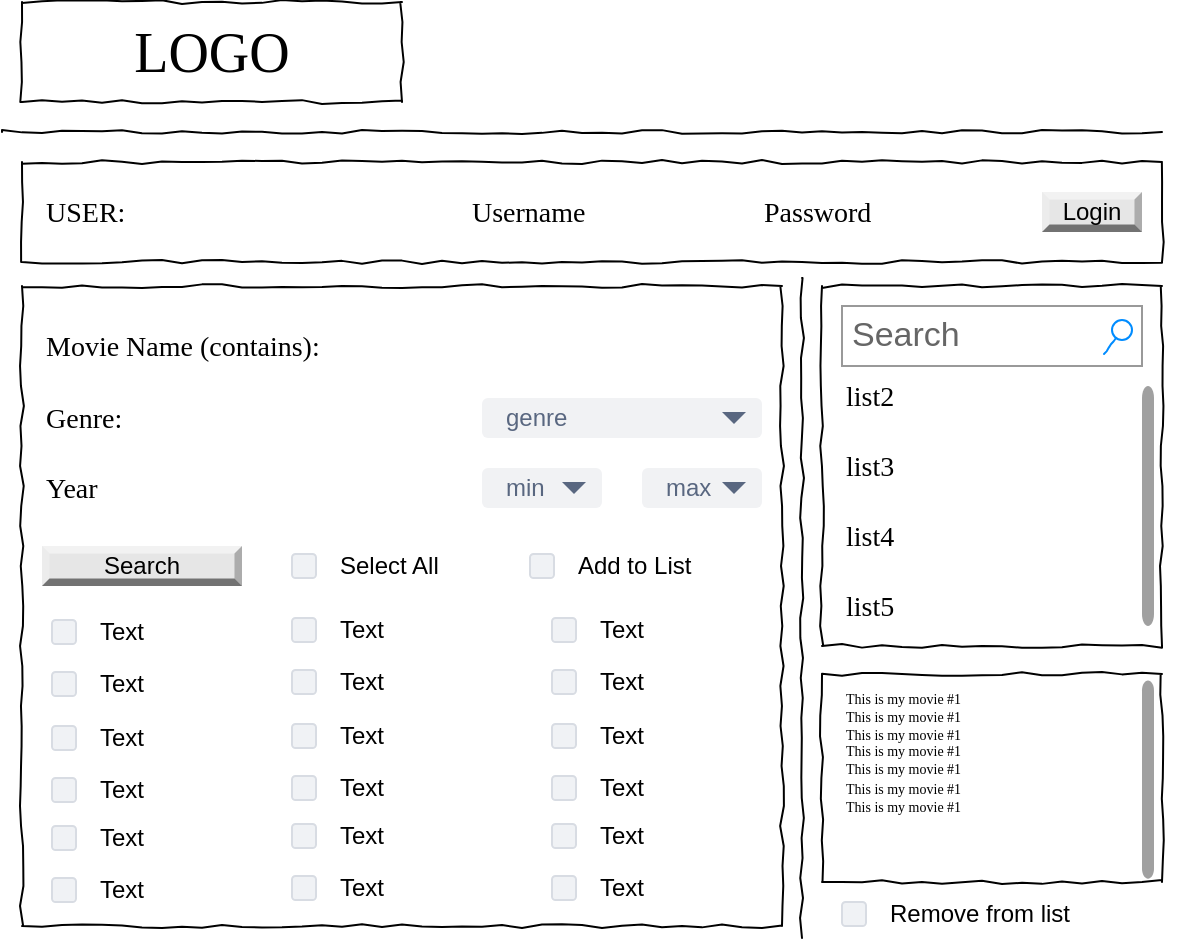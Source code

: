 <mxfile version="23.0.2" type="device">
  <diagram name="Page-1" id="03018318-947c-dd8e-b7a3-06fadd420f32">
    <mxGraphModel dx="749" dy="554" grid="1" gridSize="10" guides="1" tooltips="1" connect="1" arrows="1" fold="1" page="1" pageScale="1" pageWidth="1100" pageHeight="850" background="none" math="0" shadow="0">
      <root>
        <mxCell id="0" />
        <mxCell id="1" parent="0" />
        <mxCell id="677b7b8949515195-25" value="" style="whiteSpace=wrap;html=1;rounded=0;shadow=0;labelBackgroundColor=none;strokeWidth=1;fillColor=none;fontFamily=Verdana;fontSize=12;align=center;comic=1;" parent="1" vertex="1">
          <mxGeometry x="430" y="222" width="170" height="180" as="geometry" />
        </mxCell>
        <mxCell id="38NdVl5GKKfloUM8Nf8s-15" value="list5" style="text;html=1;points=[];align=left;verticalAlign=top;spacingTop=-4;fontSize=14;fontFamily=Verdana" vertex="1" parent="1">
          <mxGeometry x="440" y="372" width="170" height="20" as="geometry" />
        </mxCell>
        <mxCell id="677b7b8949515195-2" value="LOGO" style="whiteSpace=wrap;html=1;rounded=0;shadow=0;labelBackgroundColor=none;strokeWidth=1;fontFamily=Verdana;fontSize=28;align=center;comic=1;" parent="1" vertex="1">
          <mxGeometry x="30" y="80" width="190" height="50" as="geometry" />
        </mxCell>
        <mxCell id="677b7b8949515195-3" value="Search" style="strokeWidth=1;shadow=0;dashed=0;align=center;html=1;shape=mxgraph.mockup.forms.searchBox;strokeColor=#999999;mainText=;strokeColor2=#008cff;fontColor=#666666;fontSize=17;align=left;spacingLeft=3;rounded=0;labelBackgroundColor=none;comic=1;" parent="1" vertex="1">
          <mxGeometry x="440" y="232" width="150" height="30" as="geometry" />
        </mxCell>
        <mxCell id="677b7b8949515195-8" value="" style="whiteSpace=wrap;html=1;rounded=0;shadow=0;labelBackgroundColor=none;strokeWidth=1;fillColor=none;fontFamily=Verdana;fontSize=12;align=center;comic=1;" parent="1" vertex="1">
          <mxGeometry x="30" y="222" width="380" height="320" as="geometry" />
        </mxCell>
        <mxCell id="677b7b8949515195-9" value="" style="line;strokeWidth=1;html=1;rounded=0;shadow=0;labelBackgroundColor=none;fillColor=none;fontFamily=Verdana;fontSize=14;fontColor=#000000;align=center;comic=1;" parent="1" vertex="1">
          <mxGeometry x="20" y="140" width="580" height="10" as="geometry" />
        </mxCell>
        <mxCell id="677b7b8949515195-10" value="" style="whiteSpace=wrap;html=1;rounded=0;shadow=0;labelBackgroundColor=none;strokeWidth=1;fillColor=none;fontFamily=Verdana;fontSize=12;align=center;comic=1;" parent="1" vertex="1">
          <mxGeometry x="30" y="160" width="570" height="50" as="geometry" />
        </mxCell>
        <mxCell id="677b7b8949515195-11" value="USER:" style="text;html=1;points=[];align=left;verticalAlign=top;spacingTop=-4;fontSize=14;fontFamily=Verdana" parent="1" vertex="1">
          <mxGeometry x="40" y="175" width="60" height="20" as="geometry" />
        </mxCell>
        <mxCell id="677b7b8949515195-12" value="Username" style="text;html=1;points=[];align=left;verticalAlign=top;spacingTop=-4;fontSize=14;fontFamily=Verdana" parent="1" vertex="1">
          <mxGeometry x="253" y="175" width="60" height="20" as="geometry" />
        </mxCell>
        <mxCell id="677b7b8949515195-13" value="Password" style="text;html=1;points=[];align=left;verticalAlign=top;spacingTop=-4;fontSize=14;fontFamily=Verdana" parent="1" vertex="1">
          <mxGeometry x="399" y="175" width="60" height="20" as="geometry" />
        </mxCell>
        <mxCell id="677b7b8949515195-27" value="Movie Name (contains):" style="text;html=1;points=[];align=left;verticalAlign=top;spacingTop=-4;fontSize=14;fontFamily=Verdana" parent="1" vertex="1">
          <mxGeometry x="40" y="242" width="170" height="20" as="geometry" />
        </mxCell>
        <mxCell id="677b7b8949515195-28" value="Genre:&amp;nbsp;" style="text;html=1;points=[];align=left;verticalAlign=top;spacingTop=-4;fontSize=14;fontFamily=Verdana" parent="1" vertex="1">
          <mxGeometry x="40" y="278" width="170" height="20" as="geometry" />
        </mxCell>
        <mxCell id="677b7b8949515195-29" value="Year" style="text;html=1;points=[];align=left;verticalAlign=top;spacingTop=-4;fontSize=14;fontFamily=Verdana" parent="1" vertex="1">
          <mxGeometry x="40" y="313" width="170" height="20" as="geometry" />
        </mxCell>
        <mxCell id="38NdVl5GKKfloUM8Nf8s-2" value="genre" style="rounded=1;fillColor=#F1F2F4;strokeColor=none;html=1;whiteSpace=wrap;fontColor=#596780;align=left;fontSize=12;spacingLeft=10;sketch=0;" vertex="1" parent="1">
          <mxGeometry x="260" y="278" width="140" height="20" as="geometry" />
        </mxCell>
        <mxCell id="38NdVl5GKKfloUM8Nf8s-3" value="" style="shape=triangle;direction=south;fillColor=#596780;strokeColor=none;html=1;sketch=0;" vertex="1" parent="38NdVl5GKKfloUM8Nf8s-2">
          <mxGeometry x="1" y="0.5" width="12" height="6" relative="1" as="geometry">
            <mxPoint x="-20" y="-3" as="offset" />
          </mxGeometry>
        </mxCell>
        <mxCell id="38NdVl5GKKfloUM8Nf8s-5" value="min" style="rounded=1;fillColor=#F1F2F4;strokeColor=none;html=1;whiteSpace=wrap;fontColor=#596780;align=left;fontSize=12;spacingLeft=10;sketch=0;" vertex="1" parent="1">
          <mxGeometry x="260" y="313" width="60" height="20" as="geometry" />
        </mxCell>
        <mxCell id="38NdVl5GKKfloUM8Nf8s-6" value="" style="shape=triangle;direction=south;fillColor=#596780;strokeColor=none;html=1;sketch=0;" vertex="1" parent="38NdVl5GKKfloUM8Nf8s-5">
          <mxGeometry x="1" y="0.5" width="12" height="6" relative="1" as="geometry">
            <mxPoint x="-20" y="-3" as="offset" />
          </mxGeometry>
        </mxCell>
        <mxCell id="38NdVl5GKKfloUM8Nf8s-7" value="max" style="rounded=1;fillColor=#F1F2F4;strokeColor=none;html=1;whiteSpace=wrap;fontColor=#596780;align=left;fontSize=12;spacingLeft=10;sketch=0;" vertex="1" parent="1">
          <mxGeometry x="340" y="313" width="60" height="20" as="geometry" />
        </mxCell>
        <mxCell id="38NdVl5GKKfloUM8Nf8s-8" value="" style="shape=triangle;direction=south;fillColor=#596780;strokeColor=none;html=1;sketch=0;" vertex="1" parent="38NdVl5GKKfloUM8Nf8s-7">
          <mxGeometry x="1" y="0.5" width="12" height="6" relative="1" as="geometry">
            <mxPoint x="-20" y="-3" as="offset" />
          </mxGeometry>
        </mxCell>
        <mxCell id="38NdVl5GKKfloUM8Nf8s-9" value="" style="html=1;verticalLabelPosition=bottom;labelBackgroundColor=#ffffff;verticalAlign=top;shadow=0;dashed=0;strokeWidth=2;shape=mxgraph.ios7.misc.scroll_(vertical);fillColor=#a0a0a0;" vertex="1" parent="1">
          <mxGeometry x="590" y="272" width="6" height="120" as="geometry" />
        </mxCell>
        <mxCell id="38NdVl5GKKfloUM8Nf8s-12" value="list2" style="text;html=1;points=[];align=left;verticalAlign=top;spacingTop=-4;fontSize=14;fontFamily=Verdana" vertex="1" parent="1">
          <mxGeometry x="440" y="267" width="170" height="20" as="geometry" />
        </mxCell>
        <mxCell id="38NdVl5GKKfloUM8Nf8s-13" value="list3" style="text;html=1;points=[];align=left;verticalAlign=top;spacingTop=-4;fontSize=14;fontFamily=Verdana" vertex="1" parent="1">
          <mxGeometry x="440" y="302" width="170" height="20" as="geometry" />
        </mxCell>
        <mxCell id="38NdVl5GKKfloUM8Nf8s-14" value="list4" style="text;html=1;points=[];align=left;verticalAlign=top;spacingTop=-4;fontSize=14;fontFamily=Verdana" vertex="1" parent="1">
          <mxGeometry x="440" y="337" width="170" height="20" as="geometry" />
        </mxCell>
        <mxCell id="38NdVl5GKKfloUM8Nf8s-43" value="Select All" style="rounded=1;fillColor=#F0F2F5;strokeColor=#D8DCE3;align=left;verticalAlign=middle;fontStyle=0;fontSize=12;labelPosition=right;verticalLabelPosition=middle;spacingLeft=10;html=1;shadow=0;dashed=0" vertex="1" parent="1">
          <mxGeometry x="165" y="356" width="12" height="12" as="geometry" />
        </mxCell>
        <mxCell id="38NdVl5GKKfloUM8Nf8s-47" value="&lt;font color=&quot;#000000&quot;&gt;Search&lt;/font&gt;" style="labelPosition=center;verticalLabelPosition=middle;align=center;html=1;shape=mxgraph.basic.shaded_button;dx=3.76;fillColor=#E6E6E6;strokeColor=none;whiteSpace=wrap;" vertex="1" parent="1">
          <mxGeometry x="40" y="352" width="100" height="20" as="geometry" />
        </mxCell>
        <mxCell id="38NdVl5GKKfloUM8Nf8s-48" value="&lt;font color=&quot;#000000&quot;&gt;Login&lt;/font&gt;" style="labelPosition=center;verticalLabelPosition=middle;align=center;html=1;shape=mxgraph.basic.shaded_button;dx=3.76;fillColor=#E6E6E6;strokeColor=none;whiteSpace=wrap;" vertex="1" parent="1">
          <mxGeometry x="540" y="175" width="50" height="20" as="geometry" />
        </mxCell>
        <mxCell id="38NdVl5GKKfloUM8Nf8s-60" value="" style="line;strokeWidth=1;html=1;rounded=0;shadow=0;labelBackgroundColor=none;fillColor=none;fontFamily=Verdana;fontSize=14;fontColor=#000000;align=center;comic=1;rotation=90;" vertex="1" parent="1">
          <mxGeometry x="255" y="378" width="330" height="10" as="geometry" />
        </mxCell>
        <mxCell id="38NdVl5GKKfloUM8Nf8s-17" value="Text" style="rounded=1;fillColor=#F0F2F5;strokeColor=#D8DCE3;align=left;verticalAlign=middle;fontStyle=0;fontSize=12;labelPosition=right;verticalLabelPosition=middle;spacingLeft=10;html=1;shadow=0;dashed=0" vertex="1" parent="1">
          <mxGeometry x="45" y="415" width="12" height="12" as="geometry" />
        </mxCell>
        <mxCell id="38NdVl5GKKfloUM8Nf8s-18" value="Text" style="rounded=1;fillColor=#F0F2F5;strokeColor=#D8DCE3;align=left;verticalAlign=middle;fontStyle=0;fontSize=12;labelPosition=right;verticalLabelPosition=middle;spacingLeft=10;html=1;shadow=0;dashed=0" vertex="1" parent="1">
          <mxGeometry x="45" y="389" width="12" height="12" as="geometry" />
        </mxCell>
        <mxCell id="38NdVl5GKKfloUM8Nf8s-26" value="Text" style="rounded=1;fillColor=#F0F2F5;strokeColor=#D8DCE3;align=left;verticalAlign=middle;fontStyle=0;fontSize=12;labelPosition=right;verticalLabelPosition=middle;spacingLeft=10;html=1;shadow=0;dashed=0" vertex="1" parent="1">
          <mxGeometry x="45" y="468" width="12" height="12" as="geometry" />
        </mxCell>
        <mxCell id="38NdVl5GKKfloUM8Nf8s-27" value="Text" style="rounded=1;fillColor=#F0F2F5;strokeColor=#D8DCE3;align=left;verticalAlign=middle;fontStyle=0;fontSize=12;labelPosition=right;verticalLabelPosition=middle;spacingLeft=10;html=1;shadow=0;dashed=0" vertex="1" parent="1">
          <mxGeometry x="45" y="442" width="12" height="12" as="geometry" />
        </mxCell>
        <mxCell id="38NdVl5GKKfloUM8Nf8s-28" value="Text" style="rounded=1;fillColor=#F0F2F5;strokeColor=#D8DCE3;align=left;verticalAlign=middle;fontStyle=0;fontSize=12;labelPosition=right;verticalLabelPosition=middle;spacingLeft=10;html=1;shadow=0;dashed=0" vertex="1" parent="1">
          <mxGeometry x="165" y="414" width="12" height="12" as="geometry" />
        </mxCell>
        <mxCell id="38NdVl5GKKfloUM8Nf8s-29" value="Text" style="rounded=1;fillColor=#F0F2F5;strokeColor=#D8DCE3;align=left;verticalAlign=middle;fontStyle=0;fontSize=12;labelPosition=right;verticalLabelPosition=middle;spacingLeft=10;html=1;shadow=0;dashed=0" vertex="1" parent="1">
          <mxGeometry x="165" y="388" width="12" height="12" as="geometry" />
        </mxCell>
        <mxCell id="38NdVl5GKKfloUM8Nf8s-30" value="Text" style="rounded=1;fillColor=#F0F2F5;strokeColor=#D8DCE3;align=left;verticalAlign=middle;fontStyle=0;fontSize=12;labelPosition=right;verticalLabelPosition=middle;spacingLeft=10;html=1;shadow=0;dashed=0" vertex="1" parent="1">
          <mxGeometry x="165" y="467" width="12" height="12" as="geometry" />
        </mxCell>
        <mxCell id="38NdVl5GKKfloUM8Nf8s-31" value="Text" style="rounded=1;fillColor=#F0F2F5;strokeColor=#D8DCE3;align=left;verticalAlign=middle;fontStyle=0;fontSize=12;labelPosition=right;verticalLabelPosition=middle;spacingLeft=10;html=1;shadow=0;dashed=0" vertex="1" parent="1">
          <mxGeometry x="165" y="441" width="12" height="12" as="geometry" />
        </mxCell>
        <mxCell id="38NdVl5GKKfloUM8Nf8s-32" value="Text" style="rounded=1;fillColor=#F0F2F5;strokeColor=#D8DCE3;align=left;verticalAlign=middle;fontStyle=0;fontSize=12;labelPosition=right;verticalLabelPosition=middle;spacingLeft=10;html=1;shadow=0;dashed=0" vertex="1" parent="1">
          <mxGeometry x="45" y="518" width="12" height="12" as="geometry" />
        </mxCell>
        <mxCell id="38NdVl5GKKfloUM8Nf8s-33" value="Text" style="rounded=1;fillColor=#F0F2F5;strokeColor=#D8DCE3;align=left;verticalAlign=middle;fontStyle=0;fontSize=12;labelPosition=right;verticalLabelPosition=middle;spacingLeft=10;html=1;shadow=0;dashed=0" vertex="1" parent="1">
          <mxGeometry x="45" y="492" width="12" height="12" as="geometry" />
        </mxCell>
        <mxCell id="38NdVl5GKKfloUM8Nf8s-34" value="Text" style="rounded=1;fillColor=#F0F2F5;strokeColor=#D8DCE3;align=left;verticalAlign=middle;fontStyle=0;fontSize=12;labelPosition=right;verticalLabelPosition=middle;spacingLeft=10;html=1;shadow=0;dashed=0" vertex="1" parent="1">
          <mxGeometry x="165" y="517" width="12" height="12" as="geometry" />
        </mxCell>
        <mxCell id="38NdVl5GKKfloUM8Nf8s-35" value="Text" style="rounded=1;fillColor=#F0F2F5;strokeColor=#D8DCE3;align=left;verticalAlign=middle;fontStyle=0;fontSize=12;labelPosition=right;verticalLabelPosition=middle;spacingLeft=10;html=1;shadow=0;dashed=0" vertex="1" parent="1">
          <mxGeometry x="165" y="491" width="12" height="12" as="geometry" />
        </mxCell>
        <mxCell id="38NdVl5GKKfloUM8Nf8s-36" value="Text" style="rounded=1;fillColor=#F0F2F5;strokeColor=#D8DCE3;align=left;verticalAlign=middle;fontStyle=0;fontSize=12;labelPosition=right;verticalLabelPosition=middle;spacingLeft=10;html=1;shadow=0;dashed=0" vertex="1" parent="1">
          <mxGeometry x="295" y="414" width="12" height="12" as="geometry" />
        </mxCell>
        <mxCell id="38NdVl5GKKfloUM8Nf8s-37" value="Text" style="rounded=1;fillColor=#F0F2F5;strokeColor=#D8DCE3;align=left;verticalAlign=middle;fontStyle=0;fontSize=12;labelPosition=right;verticalLabelPosition=middle;spacingLeft=10;html=1;shadow=0;dashed=0" vertex="1" parent="1">
          <mxGeometry x="295" y="388" width="12" height="12" as="geometry" />
        </mxCell>
        <mxCell id="38NdVl5GKKfloUM8Nf8s-38" value="Text" style="rounded=1;fillColor=#F0F2F5;strokeColor=#D8DCE3;align=left;verticalAlign=middle;fontStyle=0;fontSize=12;labelPosition=right;verticalLabelPosition=middle;spacingLeft=10;html=1;shadow=0;dashed=0" vertex="1" parent="1">
          <mxGeometry x="295" y="467" width="12" height="12" as="geometry" />
        </mxCell>
        <mxCell id="38NdVl5GKKfloUM8Nf8s-39" value="Text" style="rounded=1;fillColor=#F0F2F5;strokeColor=#D8DCE3;align=left;verticalAlign=middle;fontStyle=0;fontSize=12;labelPosition=right;verticalLabelPosition=middle;spacingLeft=10;html=1;shadow=0;dashed=0" vertex="1" parent="1">
          <mxGeometry x="295" y="441" width="12" height="12" as="geometry" />
        </mxCell>
        <mxCell id="38NdVl5GKKfloUM8Nf8s-40" value="Text" style="rounded=1;fillColor=#F0F2F5;strokeColor=#D8DCE3;align=left;verticalAlign=middle;fontStyle=0;fontSize=12;labelPosition=right;verticalLabelPosition=middle;spacingLeft=10;html=1;shadow=0;dashed=0" vertex="1" parent="1">
          <mxGeometry x="295" y="517" width="12" height="12" as="geometry" />
        </mxCell>
        <mxCell id="38NdVl5GKKfloUM8Nf8s-41" value="Text" style="rounded=1;fillColor=#F0F2F5;strokeColor=#D8DCE3;align=left;verticalAlign=middle;fontStyle=0;fontSize=12;labelPosition=right;verticalLabelPosition=middle;spacingLeft=10;html=1;shadow=0;dashed=0" vertex="1" parent="1">
          <mxGeometry x="295" y="491" width="12" height="12" as="geometry" />
        </mxCell>
        <mxCell id="38NdVl5GKKfloUM8Nf8s-61" value="Add to List" style="rounded=1;fillColor=#F0F2F5;strokeColor=#D8DCE3;align=left;verticalAlign=middle;fontStyle=0;fontSize=12;labelPosition=right;verticalLabelPosition=middle;spacingLeft=10;html=1;shadow=0;dashed=0" vertex="1" parent="1">
          <mxGeometry x="284" y="356" width="12" height="12" as="geometry" />
        </mxCell>
        <mxCell id="38NdVl5GKKfloUM8Nf8s-65" value="" style="group" vertex="1" connectable="0" parent="1">
          <mxGeometry x="430" y="416" width="180" height="104" as="geometry" />
        </mxCell>
        <mxCell id="38NdVl5GKKfloUM8Nf8s-50" value="" style="whiteSpace=wrap;html=1;rounded=0;shadow=0;labelBackgroundColor=none;strokeWidth=1;fillColor=none;fontFamily=Verdana;fontSize=12;align=center;comic=1;" vertex="1" parent="38NdVl5GKKfloUM8Nf8s-65">
          <mxGeometry width="170" height="104" as="geometry" />
        </mxCell>
        <mxCell id="38NdVl5GKKfloUM8Nf8s-51" value="" style="html=1;verticalLabelPosition=bottom;labelBackgroundColor=#ffffff;verticalAlign=top;shadow=0;dashed=0;strokeWidth=2;shape=mxgraph.ios7.misc.scroll_(vertical);fillColor=#a0a0a0;" vertex="1" parent="38NdVl5GKKfloUM8Nf8s-65">
          <mxGeometry x="160" y="3.302" width="6" height="99.048" as="geometry" />
        </mxCell>
        <mxCell id="38NdVl5GKKfloUM8Nf8s-52" value="&lt;font style=&quot;font-size: 7px;&quot;&gt;This is my movie #1&lt;/font&gt;" style="text;html=1;points=[];align=left;verticalAlign=top;spacingTop=-4;fontSize=14;fontFamily=Verdana" vertex="1" parent="38NdVl5GKKfloUM8Nf8s-65">
          <mxGeometry x="10" width="170" height="16.508" as="geometry" />
        </mxCell>
        <mxCell id="38NdVl5GKKfloUM8Nf8s-54" value="&lt;font style=&quot;font-size: 7px;&quot;&gt;This is my movie #1&lt;/font&gt;" style="text;html=1;points=[];align=left;verticalAlign=top;spacingTop=-4;fontSize=14;fontFamily=Verdana" vertex="1" parent="38NdVl5GKKfloUM8Nf8s-65">
          <mxGeometry x="10" y="9.079" width="170" height="16.508" as="geometry" />
        </mxCell>
        <mxCell id="38NdVl5GKKfloUM8Nf8s-55" value="&lt;font style=&quot;font-size: 7px;&quot;&gt;This is my movie #1&lt;/font&gt;" style="text;html=1;points=[];align=left;verticalAlign=top;spacingTop=-4;fontSize=14;fontFamily=Verdana" vertex="1" parent="38NdVl5GKKfloUM8Nf8s-65">
          <mxGeometry x="10" y="18.159" width="170" height="16.508" as="geometry" />
        </mxCell>
        <mxCell id="38NdVl5GKKfloUM8Nf8s-56" value="&lt;font style=&quot;font-size: 7px;&quot;&gt;This is my movie #1&lt;/font&gt;" style="text;html=1;points=[];align=left;verticalAlign=top;spacingTop=-4;fontSize=14;fontFamily=Verdana" vertex="1" parent="38NdVl5GKKfloUM8Nf8s-65">
          <mxGeometry x="10" y="26.413" width="170" height="16.508" as="geometry" />
        </mxCell>
        <mxCell id="38NdVl5GKKfloUM8Nf8s-57" value="&lt;font style=&quot;font-size: 7px;&quot;&gt;This is my movie #1&lt;/font&gt;" style="text;html=1;points=[];align=left;verticalAlign=top;spacingTop=-4;fontSize=14;fontFamily=Verdana" vertex="1" parent="38NdVl5GKKfloUM8Nf8s-65">
          <mxGeometry x="10" y="35.492" width="170" height="16.508" as="geometry" />
        </mxCell>
        <mxCell id="38NdVl5GKKfloUM8Nf8s-58" value="&lt;font style=&quot;font-size: 7px;&quot;&gt;This is my movie #1&lt;/font&gt;" style="text;html=1;points=[];align=left;verticalAlign=top;spacingTop=-4;fontSize=14;fontFamily=Verdana" vertex="1" parent="38NdVl5GKKfloUM8Nf8s-65">
          <mxGeometry x="10" y="44.571" width="170" height="16.508" as="geometry" />
        </mxCell>
        <mxCell id="38NdVl5GKKfloUM8Nf8s-59" value="&lt;font style=&quot;font-size: 7px;&quot;&gt;This is my movie #1&lt;/font&gt;" style="text;html=1;points=[];align=left;verticalAlign=top;spacingTop=-4;fontSize=14;fontFamily=Verdana" vertex="1" parent="38NdVl5GKKfloUM8Nf8s-65">
          <mxGeometry x="10" y="53.651" width="170" height="16.508" as="geometry" />
        </mxCell>
        <mxCell id="38NdVl5GKKfloUM8Nf8s-66" value="Remove from list" style="rounded=1;fillColor=#F0F2F5;strokeColor=#D8DCE3;align=left;verticalAlign=middle;fontStyle=0;fontSize=12;labelPosition=right;verticalLabelPosition=middle;spacingLeft=10;html=1;shadow=0;dashed=0" vertex="1" parent="1">
          <mxGeometry x="440" y="530" width="12" height="12" as="geometry" />
        </mxCell>
      </root>
    </mxGraphModel>
  </diagram>
</mxfile>
